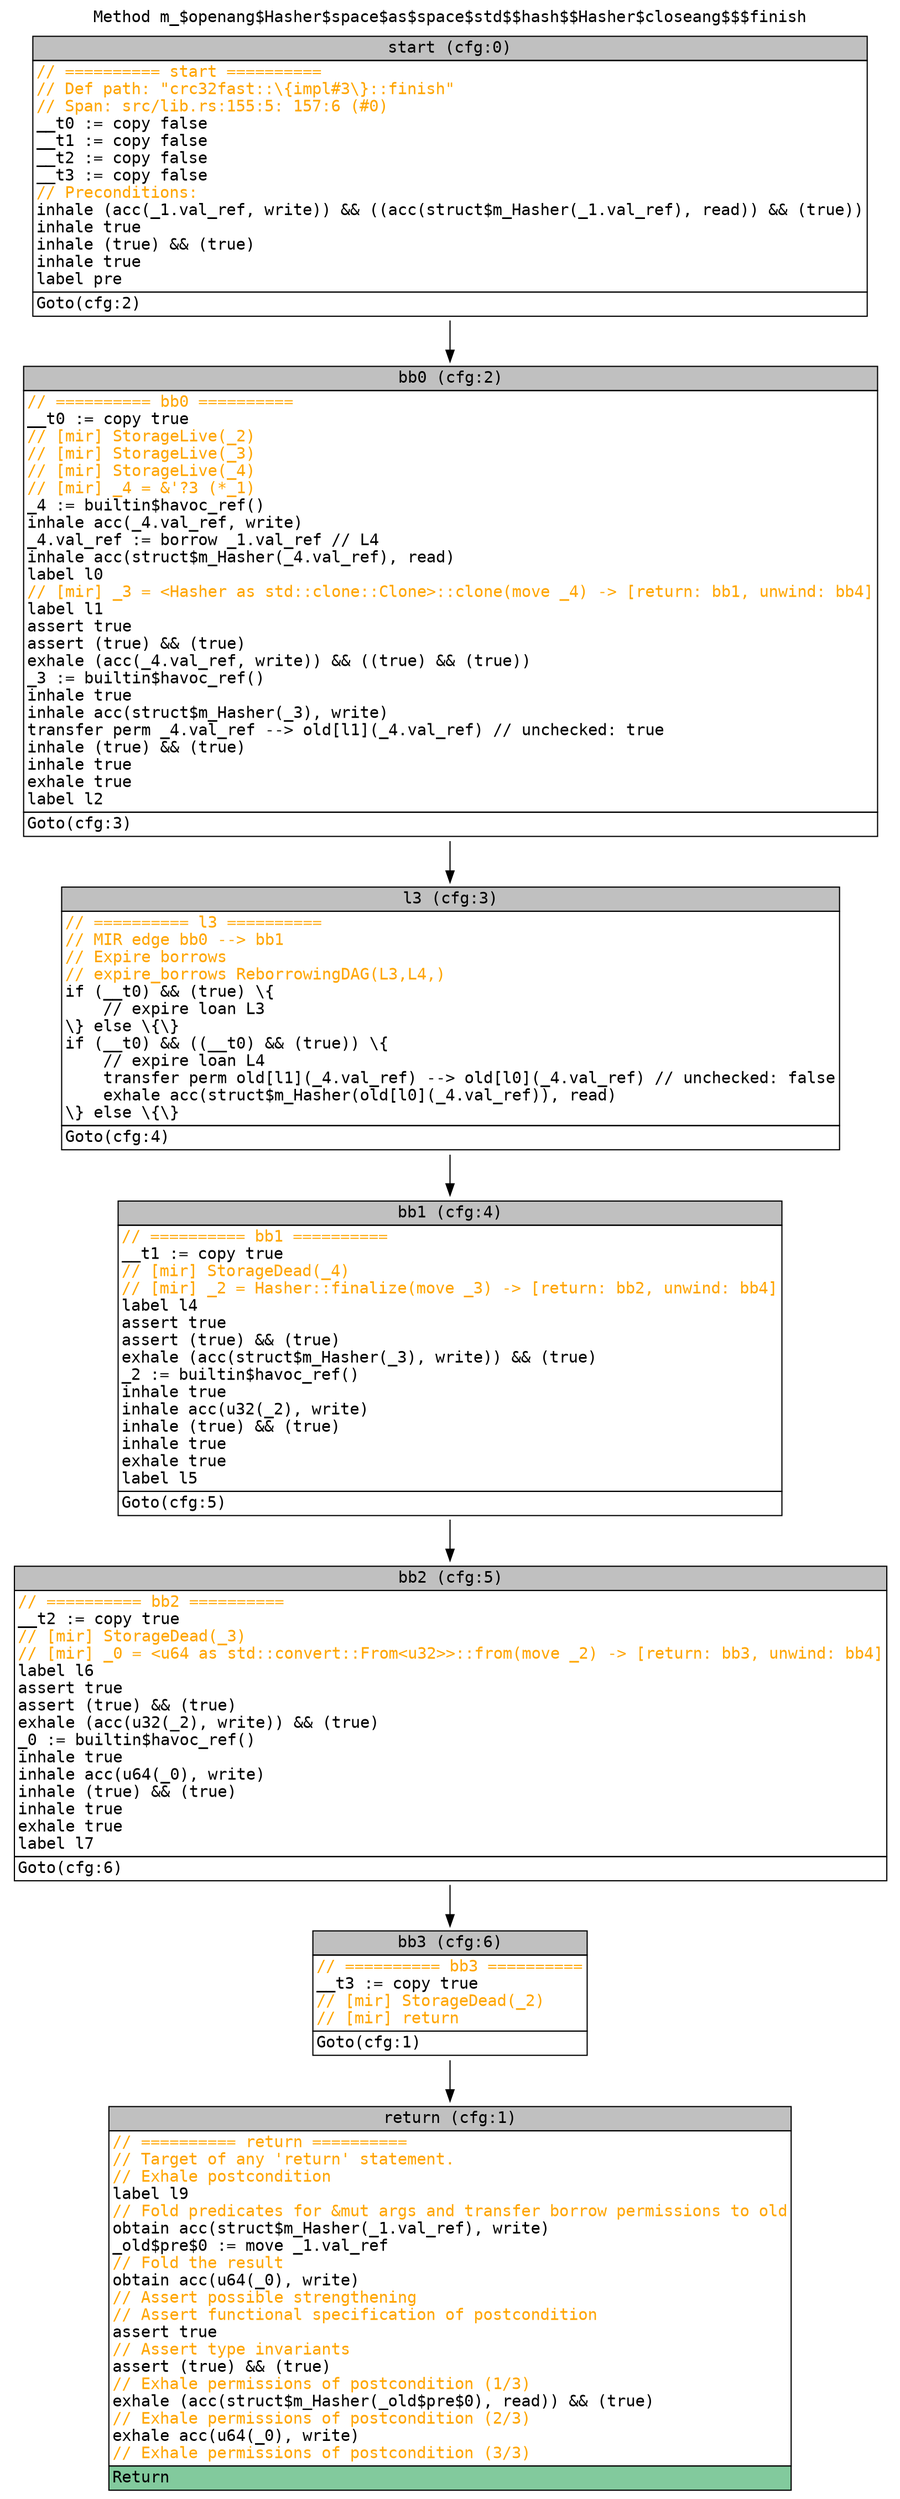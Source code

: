 digraph CFG {
graph [fontname=monospace];
node [fontname=monospace];
edge [fontname=monospace];
labelloc="t";
label="Method m_$openang$Hasher$space$as$space$std$$hash$$Hasher$closeang$$$finish";
"block_start" [shape=none,label=<<table border="0" cellborder="1" cellspacing="0"><tr><td bgcolor="gray" align="center">start (cfg:0)</td></tr><tr><td align="left" balign="left"><font color="orange">// ========== start ==========</font><br/><font color="orange">// Def path: "crc32fast::\{impl#3\}::finish"</font><br/><font color="orange">// Span: src/lib.rs:155:5: 157:6 (#0)</font><br/>__t0 := copy false<br/>__t1 := copy false<br/>__t2 := copy false<br/>__t3 := copy false<br/><font color="orange">// Preconditions:</font><br/>inhale (acc(_1.val_ref, write)) &amp;&amp; ((acc(struct$m_Hasher(_1.val_ref), read)) &amp;&amp; (true))<br/>inhale true<br/>inhale (true) &amp;&amp; (true)<br/>inhale true<br/>label pre</td></tr><tr><td align="left">Goto(cfg:2)<br/></td></tr></table>>];
"block_return" [shape=none,label=<<table border="0" cellborder="1" cellspacing="0"><tr><td bgcolor="gray" align="center">return (cfg:1)</td></tr><tr><td align="left" balign="left"><font color="orange">// ========== return ==========</font><br/><font color="orange">// Target of any 'return' statement.</font><br/><font color="orange">// Exhale postcondition</font><br/>label l9<br/><font color="orange">// Fold predicates for &amp;mut args and transfer borrow permissions to old</font><br/>obtain acc(struct$m_Hasher(_1.val_ref), write)<br/>_old$pre$0 := move _1.val_ref<br/><font color="orange">// Fold the result</font><br/>obtain acc(u64(_0), write)<br/><font color="orange">// Assert possible strengthening</font><br/><font color="orange">// Assert functional specification of postcondition</font><br/>assert true<br/><font color="orange">// Assert type invariants</font><br/>assert (true) &amp;&amp; (true)<br/><font color="orange">// Exhale permissions of postcondition (1/3)</font><br/>exhale (acc(struct$m_Hasher(_old$pre$0), read)) &amp;&amp; (true)<br/><font color="orange">// Exhale permissions of postcondition (2/3)</font><br/>exhale acc(u64(_0), write)<br/><font color="orange">// Exhale permissions of postcondition (3/3)</font></td></tr><tr><td align="left" bgcolor="#82CA9D">Return<br/></td></tr></table>>];
"block_bb0" [shape=none,label=<<table border="0" cellborder="1" cellspacing="0"><tr><td bgcolor="gray" align="center">bb0 (cfg:2)</td></tr><tr><td align="left" balign="left"><font color="orange">// ========== bb0 ==========</font><br/>__t0 := copy true<br/><font color="orange">// [mir] StorageLive(_2)</font><br/><font color="orange">// [mir] StorageLive(_3)</font><br/><font color="orange">// [mir] StorageLive(_4)</font><br/><font color="orange">// [mir] _4 = &amp;'?3 (*_1)</font><br/>_4 := builtin$havoc_ref()<br/>inhale acc(_4.val_ref, write)<br/>_4.val_ref := borrow _1.val_ref // L4<br/>inhale acc(struct$m_Hasher(_4.val_ref), read)<br/>label l0<br/><font color="orange">// [mir] _3 = &lt;Hasher as std::clone::Clone&gt;::clone(move _4) -&gt; [return: bb1, unwind: bb4]</font><br/>label l1<br/>assert true<br/>assert (true) &amp;&amp; (true)<br/>exhale (acc(_4.val_ref, write)) &amp;&amp; ((true) &amp;&amp; (true))<br/>_3 := builtin$havoc_ref()<br/>inhale true<br/>inhale acc(struct$m_Hasher(_3), write)<br/>transfer perm _4.val_ref --&gt; old[l1](_4.val_ref) // unchecked: true<br/>inhale (true) &amp;&amp; (true)<br/>inhale true<br/>exhale true<br/>label l2</td></tr><tr><td align="left">Goto(cfg:3)<br/></td></tr></table>>];
"block_l3" [shape=none,label=<<table border="0" cellborder="1" cellspacing="0"><tr><td bgcolor="gray" align="center">l3 (cfg:3)</td></tr><tr><td align="left" balign="left"><font color="orange">// ========== l3 ==========</font><br/><font color="orange">// MIR edge bb0 --&gt; bb1</font><br/><font color="orange">// Expire borrows</font><br/><font color="orange">// expire_borrows ReborrowingDAG(L3,L4,)</font><br/>if (__t0) &amp;&amp; (true) \{<br/>    // expire loan L3<br/>\} else \{\}<br/>if (__t0) &amp;&amp; ((__t0) &amp;&amp; (true)) \{<br/>    // expire loan L4<br/>    transfer perm old[l1](_4.val_ref) --&gt; old[l0](_4.val_ref) // unchecked: false<br/>    exhale acc(struct$m_Hasher(old[l0](_4.val_ref)), read)<br/>\} else \{\}</td></tr><tr><td align="left">Goto(cfg:4)<br/></td></tr></table>>];
"block_bb1" [shape=none,label=<<table border="0" cellborder="1" cellspacing="0"><tr><td bgcolor="gray" align="center">bb1 (cfg:4)</td></tr><tr><td align="left" balign="left"><font color="orange">// ========== bb1 ==========</font><br/>__t1 := copy true<br/><font color="orange">// [mir] StorageDead(_4)</font><br/><font color="orange">// [mir] _2 = Hasher::finalize(move _3) -&gt; [return: bb2, unwind: bb4]</font><br/>label l4<br/>assert true<br/>assert (true) &amp;&amp; (true)<br/>exhale (acc(struct$m_Hasher(_3), write)) &amp;&amp; (true)<br/>_2 := builtin$havoc_ref()<br/>inhale true<br/>inhale acc(u32(_2), write)<br/>inhale (true) &amp;&amp; (true)<br/>inhale true<br/>exhale true<br/>label l5</td></tr><tr><td align="left">Goto(cfg:5)<br/></td></tr></table>>];
"block_bb2" [shape=none,label=<<table border="0" cellborder="1" cellspacing="0"><tr><td bgcolor="gray" align="center">bb2 (cfg:5)</td></tr><tr><td align="left" balign="left"><font color="orange">// ========== bb2 ==========</font><br/>__t2 := copy true<br/><font color="orange">// [mir] StorageDead(_3)</font><br/><font color="orange">// [mir] _0 = &lt;u64 as std::convert::From&lt;u32&gt;&gt;::from(move _2) -&gt; [return: bb3, unwind: bb4]</font><br/>label l6<br/>assert true<br/>assert (true) &amp;&amp; (true)<br/>exhale (acc(u32(_2), write)) &amp;&amp; (true)<br/>_0 := builtin$havoc_ref()<br/>inhale true<br/>inhale acc(u64(_0), write)<br/>inhale (true) &amp;&amp; (true)<br/>inhale true<br/>exhale true<br/>label l7</td></tr><tr><td align="left">Goto(cfg:6)<br/></td></tr></table>>];
"block_bb3" [shape=none,label=<<table border="0" cellborder="1" cellspacing="0"><tr><td bgcolor="gray" align="center">bb3 (cfg:6)</td></tr><tr><td align="left" balign="left"><font color="orange">// ========== bb3 ==========</font><br/>__t3 := copy true<br/><font color="orange">// [mir] StorageDead(_2)</font><br/><font color="orange">// [mir] return</font></td></tr><tr><td align="left">Goto(cfg:1)<br/></td></tr></table>>];
"block_start" -> "block_bb0";
"block_bb0" -> "block_l3";
"block_l3" -> "block_bb1";
"block_bb1" -> "block_bb2";
"block_bb2" -> "block_bb3";
"block_bb3" -> "block_return";
}
